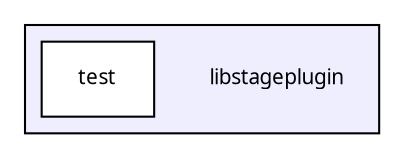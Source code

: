 digraph G {
  compound=true
  node [ fontsize="10", fontname="FreeSans.ttf"];
  edge [ labelfontsize="10", labelfontname="FreeSans.ttf"];
  subgraph clusterdir_a6c39068e9f7b96a2e6ba3e1b436ecad {
    graph [ bgcolor="#eeeeff", pencolor="black", label="" URL="dir_a6c39068e9f7b96a2e6ba3e1b436ecad.html"];
    dir_a6c39068e9f7b96a2e6ba3e1b436ecad [shape=plaintext label="libstageplugin"];
    dir_569fa0913218bd59dcb35cb63e967af8 [shape=box label="test" color="black" fillcolor="white" style="filled" URL="dir_569fa0913218bd59dcb35cb63e967af8.html"];
  }
}
